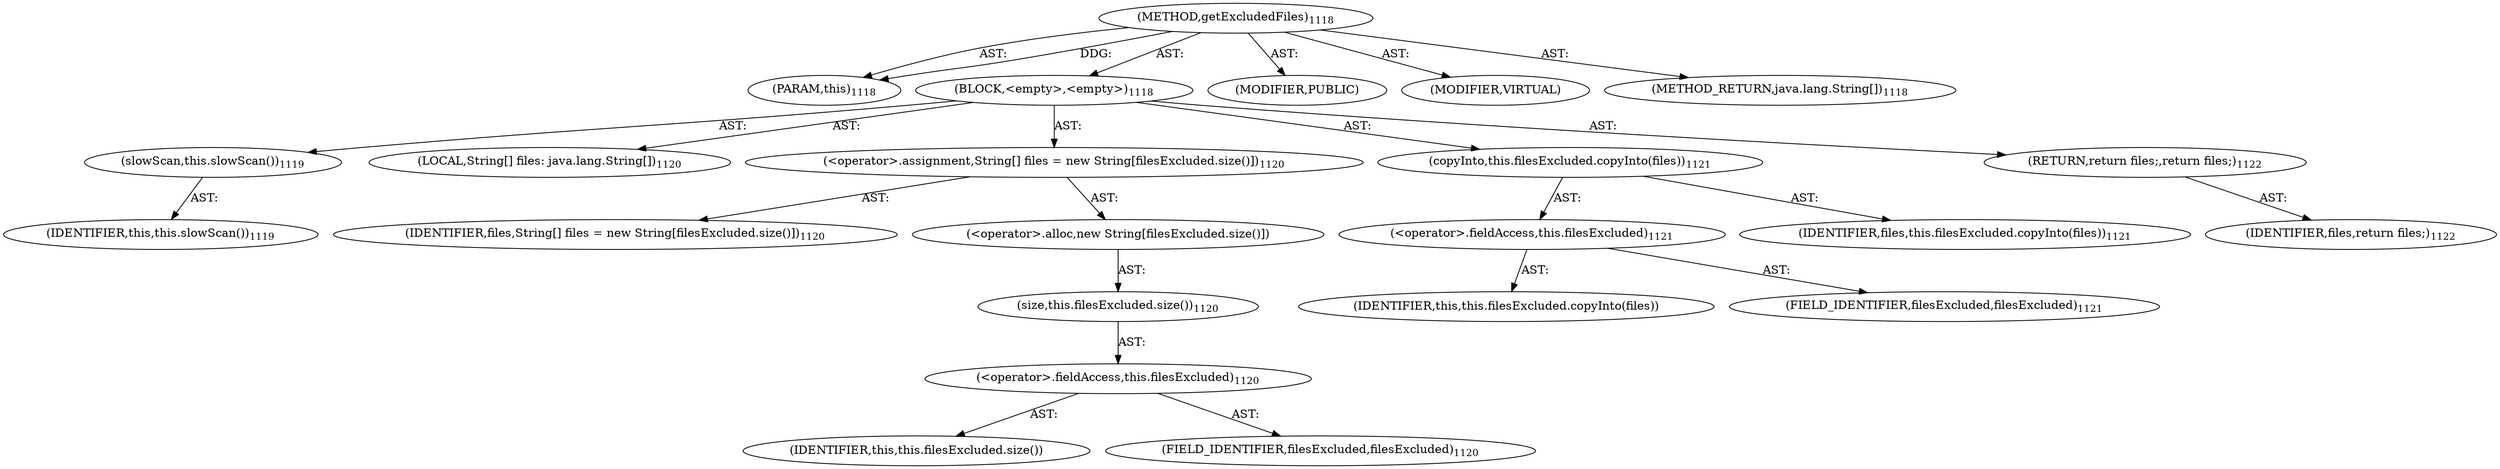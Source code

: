 digraph "getExcludedFiles" {  
"111669149731" [label = <(METHOD,getExcludedFiles)<SUB>1118</SUB>> ]
"115964117007" [label = <(PARAM,this)<SUB>1118</SUB>> ]
"25769803915" [label = <(BLOCK,&lt;empty&gt;,&lt;empty&gt;)<SUB>1118</SUB>> ]
"30064771654" [label = <(slowScan,this.slowScan())<SUB>1119</SUB>> ]
"68719476784" [label = <(IDENTIFIER,this,this.slowScan())<SUB>1119</SUB>> ]
"94489280558" [label = <(LOCAL,String[] files: java.lang.String[])<SUB>1120</SUB>> ]
"30064771655" [label = <(&lt;operator&gt;.assignment,String[] files = new String[filesExcluded.size()])<SUB>1120</SUB>> ]
"68719477251" [label = <(IDENTIFIER,files,String[] files = new String[filesExcluded.size()])<SUB>1120</SUB>> ]
"30064771656" [label = <(&lt;operator&gt;.alloc,new String[filesExcluded.size()])> ]
"30064771657" [label = <(size,this.filesExcluded.size())<SUB>1120</SUB>> ]
"30064771658" [label = <(&lt;operator&gt;.fieldAccess,this.filesExcluded)<SUB>1120</SUB>> ]
"68719477252" [label = <(IDENTIFIER,this,this.filesExcluded.size())> ]
"55834575017" [label = <(FIELD_IDENTIFIER,filesExcluded,filesExcluded)<SUB>1120</SUB>> ]
"30064771659" [label = <(copyInto,this.filesExcluded.copyInto(files))<SUB>1121</SUB>> ]
"30064771660" [label = <(&lt;operator&gt;.fieldAccess,this.filesExcluded)<SUB>1121</SUB>> ]
"68719477253" [label = <(IDENTIFIER,this,this.filesExcluded.copyInto(files))> ]
"55834575018" [label = <(FIELD_IDENTIFIER,filesExcluded,filesExcluded)<SUB>1121</SUB>> ]
"68719477254" [label = <(IDENTIFIER,files,this.filesExcluded.copyInto(files))<SUB>1121</SUB>> ]
"146028888092" [label = <(RETURN,return files;,return files;)<SUB>1122</SUB>> ]
"68719477255" [label = <(IDENTIFIER,files,return files;)<SUB>1122</SUB>> ]
"133143986270" [label = <(MODIFIER,PUBLIC)> ]
"133143986271" [label = <(MODIFIER,VIRTUAL)> ]
"128849018915" [label = <(METHOD_RETURN,java.lang.String[])<SUB>1118</SUB>> ]
  "111669149731" -> "115964117007"  [ label = "AST: "] 
  "111669149731" -> "25769803915"  [ label = "AST: "] 
  "111669149731" -> "133143986270"  [ label = "AST: "] 
  "111669149731" -> "133143986271"  [ label = "AST: "] 
  "111669149731" -> "128849018915"  [ label = "AST: "] 
  "25769803915" -> "30064771654"  [ label = "AST: "] 
  "25769803915" -> "94489280558"  [ label = "AST: "] 
  "25769803915" -> "30064771655"  [ label = "AST: "] 
  "25769803915" -> "30064771659"  [ label = "AST: "] 
  "25769803915" -> "146028888092"  [ label = "AST: "] 
  "30064771654" -> "68719476784"  [ label = "AST: "] 
  "30064771655" -> "68719477251"  [ label = "AST: "] 
  "30064771655" -> "30064771656"  [ label = "AST: "] 
  "30064771656" -> "30064771657"  [ label = "AST: "] 
  "30064771657" -> "30064771658"  [ label = "AST: "] 
  "30064771658" -> "68719477252"  [ label = "AST: "] 
  "30064771658" -> "55834575017"  [ label = "AST: "] 
  "30064771659" -> "30064771660"  [ label = "AST: "] 
  "30064771659" -> "68719477254"  [ label = "AST: "] 
  "30064771660" -> "68719477253"  [ label = "AST: "] 
  "30064771660" -> "55834575018"  [ label = "AST: "] 
  "146028888092" -> "68719477255"  [ label = "AST: "] 
  "111669149731" -> "115964117007"  [ label = "DDG: "] 
}
